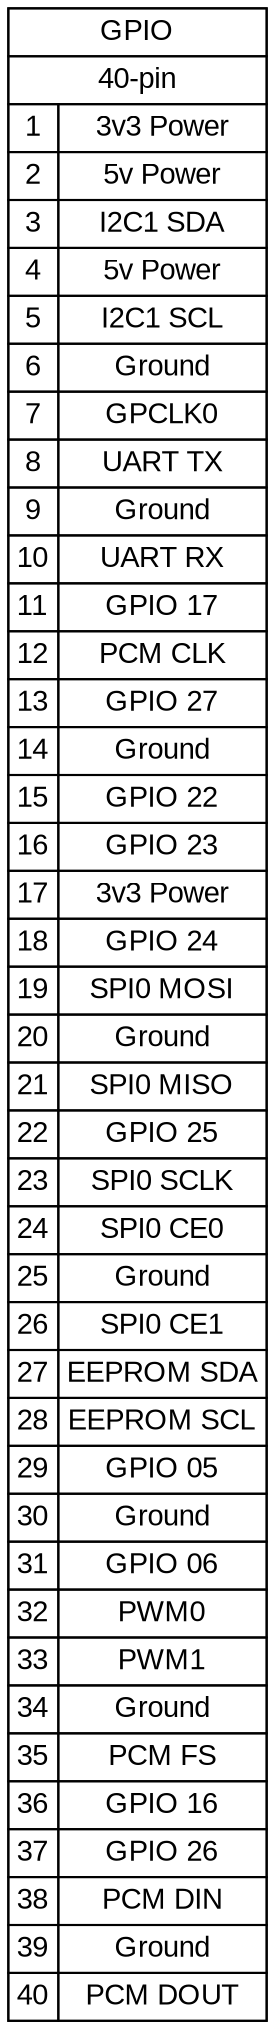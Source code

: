 graph {
// Graph generated by WireViz 0.3.2
// https://github.com/formatc1702/WireViz
	graph [bgcolor="#FFFFFF" fontname=arial nodesep=0.33 rankdir=LR ranksep=2]
	node [fillcolor="#FFFFFF" fontname=arial height=0 margin=0 shape=none style=filled width=0]
	edge [fontname=arial style=bold]
	GPIO [label=<
<table border="0" cellspacing="0" cellpadding="0">
 <tr><td>
  <table border="0" cellspacing="0" cellpadding="3" cellborder="1"><tr>
   <td balign="left">GPIO</td>
  </tr></table>
 </td></tr>
 <tr><td>
  <table border="0" cellspacing="0" cellpadding="3" cellborder="1"><tr>
   <td balign="left">40-pin</td>
  </tr></table>
 </td></tr>
 <tr><td>
  <table border="0" cellspacing="0" cellpadding="3" cellborder="1">
   <tr>
    <td port="p1l">1</td>
    <td>3v3 Power</td>
   </tr>
   <tr>
    <td port="p2l">2</td>
    <td>5v Power</td>
   </tr>
   <tr>
    <td port="p3l">3</td>
    <td>I2C1 SDA</td>
   </tr>
   <tr>
    <td port="p4l">4</td>
    <td>5v Power</td>
   </tr>
   <tr>
    <td port="p5l">5</td>
    <td>I2C1 SCL</td>
   </tr>
   <tr>
    <td port="p6l">6</td>
    <td>Ground</td>
   </tr>
   <tr>
    <td port="p7l">7</td>
    <td>GPCLK0</td>
   </tr>
   <tr>
    <td port="p8l">8</td>
    <td>UART TX</td>
   </tr>
   <tr>
    <td port="p9l">9</td>
    <td>Ground</td>
   </tr>
   <tr>
    <td port="p10l">10</td>
    <td>UART RX</td>
   </tr>
   <tr>
    <td port="p11l">11</td>
    <td>GPIO 17</td>
   </tr>
   <tr>
    <td port="p12l">12</td>
    <td>PCM CLK</td>
   </tr>
   <tr>
    <td port="p13l">13</td>
    <td>GPIO 27</td>
   </tr>
   <tr>
    <td port="p14l">14</td>
    <td>Ground</td>
   </tr>
   <tr>
    <td port="p15l">15</td>
    <td>GPIO 22</td>
   </tr>
   <tr>
    <td port="p16l">16</td>
    <td>GPIO 23</td>
   </tr>
   <tr>
    <td port="p17l">17</td>
    <td>3v3 Power</td>
   </tr>
   <tr>
    <td port="p18l">18</td>
    <td>GPIO 24</td>
   </tr>
   <tr>
    <td port="p19l">19</td>
    <td>SPI0 MOSI</td>
   </tr>
   <tr>
    <td port="p20l">20</td>
    <td>Ground</td>
   </tr>
   <tr>
    <td port="p21l">21</td>
    <td>SPI0 MISO</td>
   </tr>
   <tr>
    <td port="p22l">22</td>
    <td>GPIO 25</td>
   </tr>
   <tr>
    <td port="p23l">23</td>
    <td>SPI0 SCLK</td>
   </tr>
   <tr>
    <td port="p24l">24</td>
    <td>SPI0 CE0</td>
   </tr>
   <tr>
    <td port="p25l">25</td>
    <td>Ground</td>
   </tr>
   <tr>
    <td port="p26l">26</td>
    <td>SPI0 CE1</td>
   </tr>
   <tr>
    <td port="p27l">27</td>
    <td>EEPROM SDA</td>
   </tr>
   <tr>
    <td port="p28l">28</td>
    <td>EEPROM SCL</td>
   </tr>
   <tr>
    <td port="p29l">29</td>
    <td>GPIO 05</td>
   </tr>
   <tr>
    <td port="p30l">30</td>
    <td>Ground</td>
   </tr>
   <tr>
    <td port="p31l">31</td>
    <td>GPIO 06</td>
   </tr>
   <tr>
    <td port="p32l">32</td>
    <td>PWM0</td>
   </tr>
   <tr>
    <td port="p33l">33</td>
    <td>PWM1</td>
   </tr>
   <tr>
    <td port="p34l">34</td>
    <td>Ground</td>
   </tr>
   <tr>
    <td port="p35l">35</td>
    <td>PCM FS</td>
   </tr>
   <tr>
    <td port="p36l">36</td>
    <td>GPIO 16</td>
   </tr>
   <tr>
    <td port="p37l">37</td>
    <td>GPIO 26</td>
   </tr>
   <tr>
    <td port="p38l">38</td>
    <td>PCM DIN</td>
   </tr>
   <tr>
    <td port="p39l">39</td>
    <td>Ground</td>
   </tr>
   <tr>
    <td port="p40l">40</td>
    <td>PCM DOUT</td>
   </tr>
  </table>
 </td></tr>
</table>
> fillcolor="#FFFFFF" shape=box style=filled]
}
